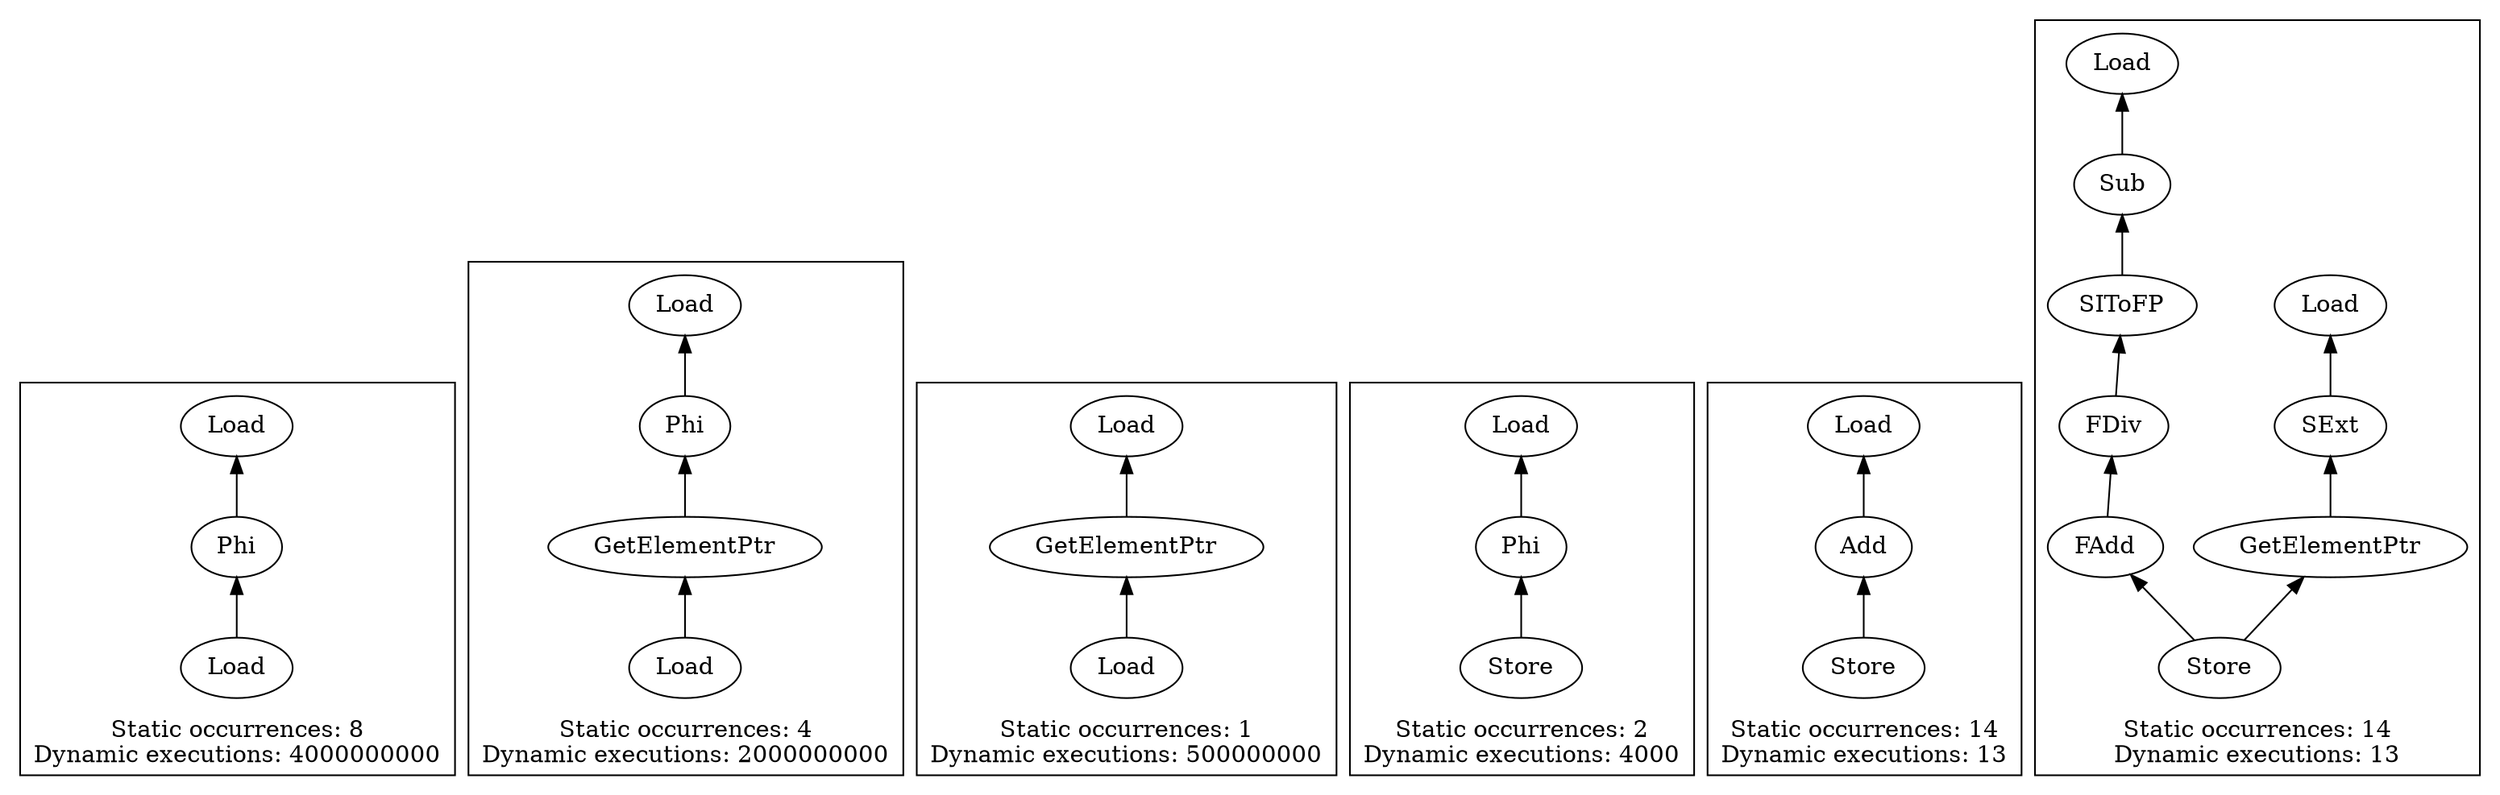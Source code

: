 strict digraph {
rankdir=BT
subgraph {
{
rank=min
"0_216" [label="Load"]
}
"0_213" [label="Phi"]
"0_216" -> "0_213"
"0_201" [label="Load"]
"0_213" -> "0_201"
cluster=true
label="Static occurrences: 8\nDynamic executions: 4000000000"
}
subgraph {
"1_383" [label="GetElementPtr"]
"1_381" [label="Phi"]
"1_383" -> "1_381"
{
rank=min
"1_384" [label="Load"]
}
"1_384" -> "1_383"
"1_369" [label="Load"]
"1_381" -> "1_369"
cluster=true
label="Static occurrences: 4\nDynamic executions: 2000000000"
}
subgraph {
"2_182" [label="GetElementPtr"]
"2_154" [label="Load"]
"2_182" -> "2_154"
{
rank=min
"2_183" [label="Load"]
}
"2_183" -> "2_182"
cluster=true
label="Static occurrences: 1\nDynamic executions: 500000000"
}
subgraph {
"3_140" [label="Phi"]
"3_136" [label="Load"]
"3_140" -> "3_136"
{
rank=min
"3_142" [label="Store"]
}
"3_142" -> "3_140"
cluster=true
label="Static occurrences: 2\nDynamic executions: 4000"
}
subgraph {
"4_104" [label="Add"]
"4_103" [label="Load"]
"4_104" -> "4_103"
{
rank=min
"4_105" [label="Store"]
}
"4_105" -> "4_104"
cluster=true
label="Static occurrences: 14\nDynamic executions: 13"
}
subgraph {
"5_102" [label="FAdd"]
"5_101" [label="FDiv"]
"5_102" -> "5_101"
"5_100" [label="SIToFP"]
"5_101" -> "5_100"
"5_107" [label="GetElementPtr"]
"5_106" [label="SExt"]
"5_107" -> "5_106"
"5_103" [label="Load"]
"5_106" -> "5_103"
"5_99" [label="Sub"]
"5_100" -> "5_99"
{
rank=min
"5_108" [label="Store"]
}
"5_108" -> "5_102"
"5_108" -> "5_107"
"5_98" [label="Load"]
"5_99" -> "5_98"
cluster=true
label="Static occurrences: 14\nDynamic executions: 13"
}
}
